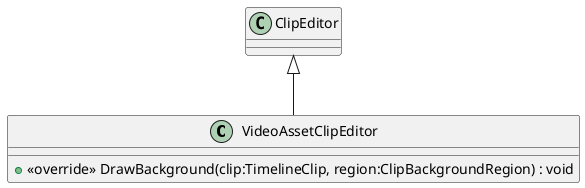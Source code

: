 @startuml
class VideoAssetClipEditor {
    + <<override>> DrawBackground(clip:TimelineClip, region:ClipBackgroundRegion) : void
}
ClipEditor <|-- VideoAssetClipEditor
@enduml

